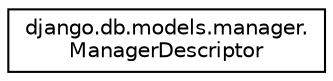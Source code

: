 digraph "Graphical Class Hierarchy"
{
 // LATEX_PDF_SIZE
  edge [fontname="Helvetica",fontsize="10",labelfontname="Helvetica",labelfontsize="10"];
  node [fontname="Helvetica",fontsize="10",shape=record];
  rankdir="LR";
  Node0 [label="django.db.models.manager.\lManagerDescriptor",height=0.2,width=0.4,color="black", fillcolor="white", style="filled",URL="$d1/d01/classdjango_1_1db_1_1models_1_1manager_1_1_manager_descriptor.html",tooltip=" "];
}
